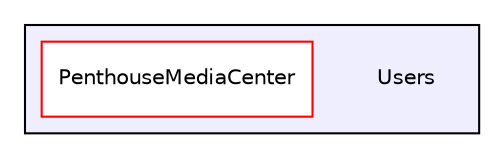 digraph "C:/Users" {
  compound=true
  node [ fontsize="10", fontname="Helvetica"];
  edge [ labelfontsize="10", labelfontname="Helvetica"];
  subgraph clusterdir_d522931ffa1371640980b621734a4381 {
    graph [ bgcolor="#eeeeff", pencolor="black", label="" URL="dir_d522931ffa1371640980b621734a4381.html"];
    dir_d522931ffa1371640980b621734a4381 [shape=plaintext label="Users"];
    dir_0cf528c60dfa1e224e90e43c9781b4f4 [shape=box label="PenthouseMediaCenter" color="red" fillcolor="white" style="filled" URL="dir_0cf528c60dfa1e224e90e43c9781b4f4.html"];
  }
}
